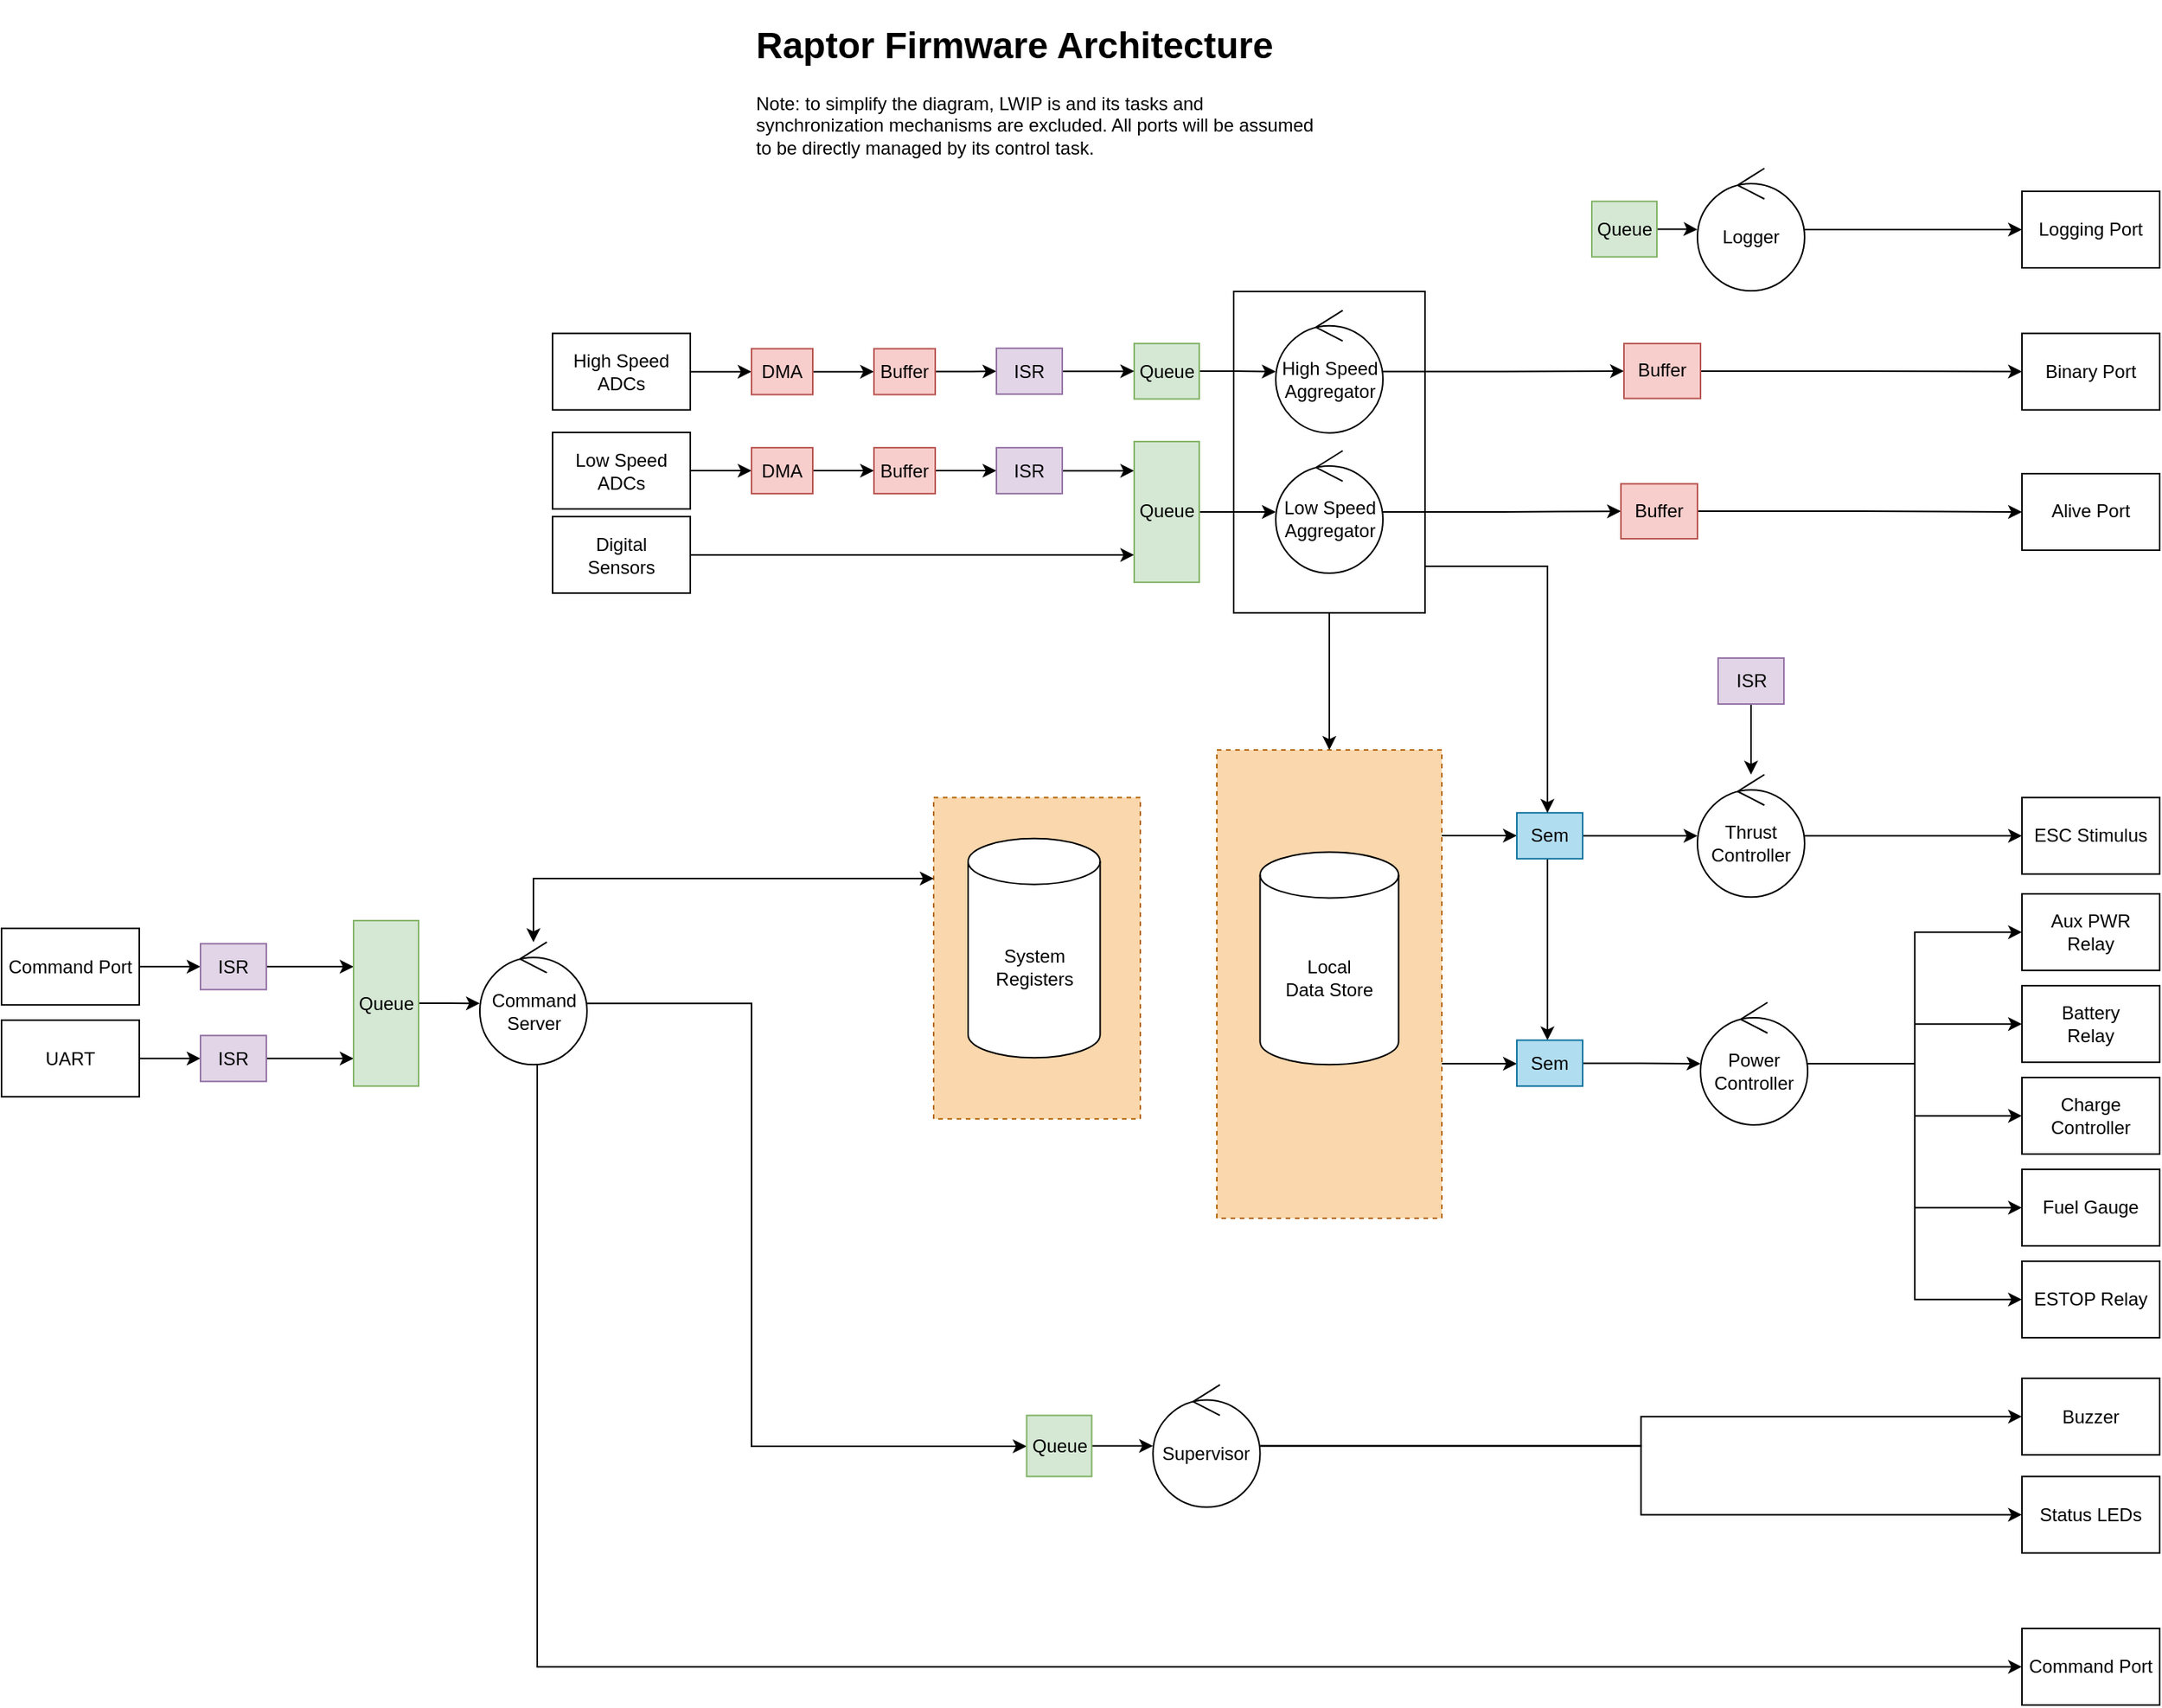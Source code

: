 <mxfile version="23.1.6" type="github">
  <diagram name="ページ1" id="frAd9zVA6C1hqHkERggT">
    <mxGraphModel dx="3493" dy="1102" grid="1" gridSize="10" guides="1" tooltips="1" connect="1" arrows="1" fold="1" page="1" pageScale="1" pageWidth="827" pageHeight="1169" math="0" shadow="0">
      <root>
        <mxCell id="0" />
        <mxCell id="1" parent="0" />
        <mxCell id="r4WBuM0c1a_yxzvFEJgT-270" value="" style="rounded=0;whiteSpace=wrap;html=1;fillColor=#fad7ac;strokeColor=#b46504;dashed=1;" vertex="1" parent="1">
          <mxGeometry x="139" y="541.12" width="135" height="210" as="geometry" />
        </mxCell>
        <mxCell id="r4WBuM0c1a_yxzvFEJgT-285" style="edgeStyle=orthogonalEdgeStyle;rounded=0;orthogonalLoop=1;jettySize=auto;html=1;" edge="1" parent="1" source="r4WBuM0c1a_yxzvFEJgT-267" target="r4WBuM0c1a_yxzvFEJgT-282">
          <mxGeometry relative="1" as="geometry">
            <Array as="points">
              <mxPoint x="480" y="566" />
              <mxPoint x="480" y="566" />
            </Array>
          </mxGeometry>
        </mxCell>
        <mxCell id="r4WBuM0c1a_yxzvFEJgT-288" style="edgeStyle=orthogonalEdgeStyle;rounded=0;orthogonalLoop=1;jettySize=auto;html=1;" edge="1" parent="1" source="r4WBuM0c1a_yxzvFEJgT-267" target="r4WBuM0c1a_yxzvFEJgT-273">
          <mxGeometry relative="1" as="geometry">
            <Array as="points">
              <mxPoint x="480" y="715" />
              <mxPoint x="480" y="715" />
            </Array>
          </mxGeometry>
        </mxCell>
        <mxCell id="r4WBuM0c1a_yxzvFEJgT-267" value="" style="rounded=0;whiteSpace=wrap;html=1;fillColor=#fad7ac;strokeColor=#b46504;dashed=1;" vertex="1" parent="1">
          <mxGeometry x="324" y="510" width="147" height="306" as="geometry" />
        </mxCell>
        <mxCell id="r4WBuM0c1a_yxzvFEJgT-261" style="edgeStyle=orthogonalEdgeStyle;rounded=0;orthogonalLoop=1;jettySize=auto;html=1;" edge="1" parent="1" source="r4WBuM0c1a_yxzvFEJgT-191" target="r4WBuM0c1a_yxzvFEJgT-267">
          <mxGeometry relative="1" as="geometry">
            <mxPoint x="397.5" y="467.15" as="targetPoint" />
          </mxGeometry>
        </mxCell>
        <mxCell id="r4WBuM0c1a_yxzvFEJgT-280" style="edgeStyle=orthogonalEdgeStyle;rounded=0;orthogonalLoop=1;jettySize=auto;html=1;" edge="1" parent="1" source="r4WBuM0c1a_yxzvFEJgT-191" target="r4WBuM0c1a_yxzvFEJgT-282">
          <mxGeometry relative="1" as="geometry">
            <mxPoint x="651.5" y="465" as="targetPoint" />
            <Array as="points">
              <mxPoint x="540" y="390" />
            </Array>
          </mxGeometry>
        </mxCell>
        <mxCell id="r4WBuM0c1a_yxzvFEJgT-287" style="edgeStyle=orthogonalEdgeStyle;rounded=0;orthogonalLoop=1;jettySize=auto;html=1;" edge="1" parent="1" source="r4WBuM0c1a_yxzvFEJgT-191" target="r4WBuM0c1a_yxzvFEJgT-273">
          <mxGeometry relative="1" as="geometry">
            <Array as="points">
              <mxPoint x="540" y="390" />
            </Array>
          </mxGeometry>
        </mxCell>
        <mxCell id="r4WBuM0c1a_yxzvFEJgT-191" value="" style="rounded=0;whiteSpace=wrap;html=1;" vertex="1" parent="1">
          <mxGeometry x="335" y="210.42" width="125" height="210" as="geometry" />
        </mxCell>
        <mxCell id="r4WBuM0c1a_yxzvFEJgT-183" style="edgeStyle=orthogonalEdgeStyle;rounded=0;orthogonalLoop=1;jettySize=auto;html=1;" edge="1" parent="1" source="r4WBuM0c1a_yxzvFEJgT-1" target="r4WBuM0c1a_yxzvFEJgT-180">
          <mxGeometry relative="1" as="geometry">
            <Array as="points">
              <mxPoint x="190" y="382.42" />
              <mxPoint x="190" y="382.42" />
            </Array>
          </mxGeometry>
        </mxCell>
        <mxCell id="r4WBuM0c1a_yxzvFEJgT-1" value="Digital&lt;br&gt;Sensors" style="rounded=0;whiteSpace=wrap;html=1;" vertex="1" parent="1">
          <mxGeometry x="-110" y="357.56" width="90" height="50" as="geometry" />
        </mxCell>
        <mxCell id="r4WBuM0c1a_yxzvFEJgT-2" style="edgeStyle=orthogonalEdgeStyle;rounded=0;orthogonalLoop=1;jettySize=auto;html=1;" edge="1" parent="1" source="r4WBuM0c1a_yxzvFEJgT-3" target="r4WBuM0c1a_yxzvFEJgT-90">
          <mxGeometry relative="1" as="geometry">
            <mxPoint x="60" y="262.82" as="targetPoint" />
          </mxGeometry>
        </mxCell>
        <mxCell id="r4WBuM0c1a_yxzvFEJgT-3" value="High Speed ADCs" style="rounded=0;whiteSpace=wrap;html=1;" vertex="1" parent="1">
          <mxGeometry x="-110" y="237.82" width="90" height="50" as="geometry" />
        </mxCell>
        <mxCell id="r4WBuM0c1a_yxzvFEJgT-13" value="Aux PWR&lt;br&gt;Relay" style="rounded=0;whiteSpace=wrap;html=1;" vertex="1" parent="1">
          <mxGeometry x="850" y="604.07" width="90" height="50" as="geometry" />
        </mxCell>
        <mxCell id="r4WBuM0c1a_yxzvFEJgT-14" value="Battery&lt;br&gt;Relay" style="rounded=0;whiteSpace=wrap;html=1;" vertex="1" parent="1">
          <mxGeometry x="850" y="664.07" width="90" height="50" as="geometry" />
        </mxCell>
        <mxCell id="r4WBuM0c1a_yxzvFEJgT-15" value="Binary Port" style="rounded=0;whiteSpace=wrap;html=1;" vertex="1" parent="1">
          <mxGeometry x="850" y="237.82" width="90" height="50" as="geometry" />
        </mxCell>
        <mxCell id="r4WBuM0c1a_yxzvFEJgT-16" value="Alive Port" style="rounded=0;whiteSpace=wrap;html=1;" vertex="1" parent="1">
          <mxGeometry x="850" y="329.49" width="90" height="50" as="geometry" />
        </mxCell>
        <mxCell id="r4WBuM0c1a_yxzvFEJgT-17" value="Command Port" style="rounded=0;whiteSpace=wrap;html=1;" vertex="1" parent="1">
          <mxGeometry x="850" y="1084.07" width="90" height="50" as="geometry" />
        </mxCell>
        <mxCell id="r4WBuM0c1a_yxzvFEJgT-18" value="Logging Port" style="rounded=0;whiteSpace=wrap;html=1;" vertex="1" parent="1">
          <mxGeometry x="850" y="145.01" width="90" height="50" as="geometry" />
        </mxCell>
        <mxCell id="r4WBuM0c1a_yxzvFEJgT-19" value="Charge Controller" style="rounded=0;whiteSpace=wrap;html=1;" vertex="1" parent="1">
          <mxGeometry x="850" y="724.07" width="90" height="50" as="geometry" />
        </mxCell>
        <mxCell id="r4WBuM0c1a_yxzvFEJgT-20" value="Fuel Gauge" style="rounded=0;whiteSpace=wrap;html=1;" vertex="1" parent="1">
          <mxGeometry x="850" y="784.07" width="90" height="50" as="geometry" />
        </mxCell>
        <mxCell id="r4WBuM0c1a_yxzvFEJgT-161" style="edgeStyle=orthogonalEdgeStyle;rounded=0;orthogonalLoop=1;jettySize=auto;html=1;" edge="1" parent="1" source="r4WBuM0c1a_yxzvFEJgT-202" target="r4WBuM0c1a_yxzvFEJgT-15">
          <mxGeometry relative="1" as="geometry" />
        </mxCell>
        <mxCell id="r4WBuM0c1a_yxzvFEJgT-27" value="High Speed&lt;br&gt;Aggregator" style="ellipse;shape=umlControl;whiteSpace=wrap;html=1;" vertex="1" parent="1">
          <mxGeometry x="362.5" y="222.82" width="70" height="80" as="geometry" />
        </mxCell>
        <mxCell id="r4WBuM0c1a_yxzvFEJgT-164" style="edgeStyle=orthogonalEdgeStyle;rounded=0;orthogonalLoop=1;jettySize=auto;html=1;" edge="1" parent="1" source="r4WBuM0c1a_yxzvFEJgT-34" target="r4WBuM0c1a_yxzvFEJgT-158">
          <mxGeometry relative="1" as="geometry" />
        </mxCell>
        <mxCell id="r4WBuM0c1a_yxzvFEJgT-34" value="Command Port" style="rounded=0;whiteSpace=wrap;html=1;" vertex="1" parent="1">
          <mxGeometry x="-470" y="626.61" width="90" height="50" as="geometry" />
        </mxCell>
        <mxCell id="r4WBuM0c1a_yxzvFEJgT-167" style="edgeStyle=orthogonalEdgeStyle;rounded=0;orthogonalLoop=1;jettySize=auto;html=1;" edge="1" parent="1" source="r4WBuM0c1a_yxzvFEJgT-36" target="r4WBuM0c1a_yxzvFEJgT-166">
          <mxGeometry relative="1" as="geometry" />
        </mxCell>
        <mxCell id="r4WBuM0c1a_yxzvFEJgT-36" value="UART" style="rounded=0;whiteSpace=wrap;html=1;" vertex="1" parent="1">
          <mxGeometry x="-470" y="686.61" width="90" height="50" as="geometry" />
        </mxCell>
        <mxCell id="r4WBuM0c1a_yxzvFEJgT-89" style="edgeStyle=orthogonalEdgeStyle;rounded=0;orthogonalLoop=1;jettySize=auto;html=1;" edge="1" parent="1" source="r4WBuM0c1a_yxzvFEJgT-90" target="r4WBuM0c1a_yxzvFEJgT-91">
          <mxGeometry relative="1" as="geometry" />
        </mxCell>
        <mxCell id="r4WBuM0c1a_yxzvFEJgT-90" value="DMA" style="rounded=0;whiteSpace=wrap;html=1;fillColor=#f8cecc;strokeColor=#b85450;" vertex="1" parent="1">
          <mxGeometry x="20" y="247.82" width="40" height="30" as="geometry" />
        </mxCell>
        <mxCell id="r4WBuM0c1a_yxzvFEJgT-139" style="edgeStyle=orthogonalEdgeStyle;rounded=0;orthogonalLoop=1;jettySize=auto;html=1;" edge="1" parent="1" source="r4WBuM0c1a_yxzvFEJgT-91" target="r4WBuM0c1a_yxzvFEJgT-138">
          <mxGeometry relative="1" as="geometry" />
        </mxCell>
        <mxCell id="r4WBuM0c1a_yxzvFEJgT-91" value="Buffer" style="rounded=0;whiteSpace=wrap;html=1;fillColor=#f8cecc;strokeColor=#b85450;" vertex="1" parent="1">
          <mxGeometry x="100" y="247.82" width="40" height="30" as="geometry" />
        </mxCell>
        <mxCell id="r4WBuM0c1a_yxzvFEJgT-194" style="edgeStyle=orthogonalEdgeStyle;rounded=0;orthogonalLoop=1;jettySize=auto;html=1;" edge="1" parent="1" source="r4WBuM0c1a_yxzvFEJgT-106" target="r4WBuM0c1a_yxzvFEJgT-27">
          <mxGeometry relative="1" as="geometry" />
        </mxCell>
        <mxCell id="r4WBuM0c1a_yxzvFEJgT-106" value="Queue" style="rounded=0;whiteSpace=wrap;html=1;fillColor=#d5e8d4;strokeColor=#82b366;" vertex="1" parent="1">
          <mxGeometry x="270" y="244.44" width="42.5" height="36.25" as="geometry" />
        </mxCell>
        <mxCell id="r4WBuM0c1a_yxzvFEJgT-140" style="edgeStyle=orthogonalEdgeStyle;rounded=0;orthogonalLoop=1;jettySize=auto;html=1;" edge="1" parent="1" source="r4WBuM0c1a_yxzvFEJgT-138" target="r4WBuM0c1a_yxzvFEJgT-106">
          <mxGeometry relative="1" as="geometry" />
        </mxCell>
        <mxCell id="r4WBuM0c1a_yxzvFEJgT-138" value="ISR" style="rounded=0;whiteSpace=wrap;html=1;fillColor=#e1d5e7;strokeColor=#9673a6;" vertex="1" parent="1">
          <mxGeometry x="180" y="247.56" width="43" height="30" as="geometry" />
        </mxCell>
        <mxCell id="r4WBuM0c1a_yxzvFEJgT-148" style="edgeStyle=orthogonalEdgeStyle;rounded=0;orthogonalLoop=1;jettySize=auto;html=1;" edge="1" parent="1" source="r4WBuM0c1a_yxzvFEJgT-142" target="r4WBuM0c1a_yxzvFEJgT-18">
          <mxGeometry relative="1" as="geometry">
            <mxPoint x="705" y="264.84" as="targetPoint" />
          </mxGeometry>
        </mxCell>
        <mxCell id="r4WBuM0c1a_yxzvFEJgT-142" value="Logger" style="ellipse;shape=umlControl;whiteSpace=wrap;html=1;" vertex="1" parent="1">
          <mxGeometry x="638" y="130" width="70" height="80" as="geometry" />
        </mxCell>
        <mxCell id="r4WBuM0c1a_yxzvFEJgT-143" style="edgeStyle=orthogonalEdgeStyle;rounded=0;orthogonalLoop=1;jettySize=auto;html=1;" edge="1" parent="1" source="r4WBuM0c1a_yxzvFEJgT-144" target="r4WBuM0c1a_yxzvFEJgT-142">
          <mxGeometry relative="1" as="geometry" />
        </mxCell>
        <mxCell id="r4WBuM0c1a_yxzvFEJgT-144" value="Queue" style="rounded=0;whiteSpace=wrap;html=1;fillColor=#d5e8d4;strokeColor=#82b366;" vertex="1" parent="1">
          <mxGeometry x="569" y="151.59" width="42.5" height="36.25" as="geometry" />
        </mxCell>
        <mxCell id="r4WBuM0c1a_yxzvFEJgT-248" style="edgeStyle=orthogonalEdgeStyle;rounded=0;orthogonalLoop=1;jettySize=auto;html=1;" edge="1" parent="1" source="r4WBuM0c1a_yxzvFEJgT-152" target="r4WBuM0c1a_yxzvFEJgT-245">
          <mxGeometry relative="1" as="geometry">
            <Array as="points">
              <mxPoint x="20" y="676" />
              <mxPoint x="20" y="965" />
            </Array>
          </mxGeometry>
        </mxCell>
        <mxCell id="r4WBuM0c1a_yxzvFEJgT-249" style="edgeStyle=orthogonalEdgeStyle;rounded=0;orthogonalLoop=1;jettySize=auto;html=1;startArrow=classic;startFill=1;" edge="1" parent="1" source="r4WBuM0c1a_yxzvFEJgT-152" target="r4WBuM0c1a_yxzvFEJgT-270">
          <mxGeometry relative="1" as="geometry">
            <mxPoint x="110" y="594.07" as="targetPoint" />
            <Array as="points">
              <mxPoint x="-123" y="594" />
            </Array>
          </mxGeometry>
        </mxCell>
        <mxCell id="r4WBuM0c1a_yxzvFEJgT-250" style="edgeStyle=orthogonalEdgeStyle;rounded=0;orthogonalLoop=1;jettySize=auto;html=1;entryX=0;entryY=0.5;entryDx=0;entryDy=0;" edge="1" parent="1" source="r4WBuM0c1a_yxzvFEJgT-152" target="r4WBuM0c1a_yxzvFEJgT-17">
          <mxGeometry relative="1" as="geometry">
            <Array as="points">
              <mxPoint x="-120" y="1109" />
            </Array>
          </mxGeometry>
        </mxCell>
        <mxCell id="r4WBuM0c1a_yxzvFEJgT-152" value="Command Server" style="ellipse;shape=umlControl;whiteSpace=wrap;html=1;" vertex="1" parent="1">
          <mxGeometry x="-157.5" y="635.61" width="70" height="80" as="geometry" />
        </mxCell>
        <mxCell id="r4WBuM0c1a_yxzvFEJgT-154" value="System&lt;br&gt;&lt;div style=&quot;&quot;&gt;Registers&lt;/div&gt;" style="shape=cylinder3;whiteSpace=wrap;html=1;boundedLbl=1;backgroundOutline=1;size=15;" vertex="1" parent="1">
          <mxGeometry x="161.5" y="567.85" width="86.25" height="143.27" as="geometry" />
        </mxCell>
        <mxCell id="r4WBuM0c1a_yxzvFEJgT-196" style="edgeStyle=orthogonalEdgeStyle;rounded=0;orthogonalLoop=1;jettySize=auto;html=1;entryX=0;entryY=0.5;entryDx=0;entryDy=0;" edge="1" parent="1" source="r4WBuM0c1a_yxzvFEJgT-155" target="r4WBuM0c1a_yxzvFEJgT-13">
          <mxGeometry relative="1" as="geometry" />
        </mxCell>
        <mxCell id="r4WBuM0c1a_yxzvFEJgT-197" style="edgeStyle=orthogonalEdgeStyle;rounded=0;orthogonalLoop=1;jettySize=auto;html=1;" edge="1" parent="1" source="r4WBuM0c1a_yxzvFEJgT-155" target="r4WBuM0c1a_yxzvFEJgT-14">
          <mxGeometry relative="1" as="geometry" />
        </mxCell>
        <mxCell id="r4WBuM0c1a_yxzvFEJgT-198" style="edgeStyle=orthogonalEdgeStyle;rounded=0;orthogonalLoop=1;jettySize=auto;html=1;" edge="1" parent="1" source="r4WBuM0c1a_yxzvFEJgT-155" target="r4WBuM0c1a_yxzvFEJgT-19">
          <mxGeometry relative="1" as="geometry" />
        </mxCell>
        <mxCell id="r4WBuM0c1a_yxzvFEJgT-199" style="edgeStyle=orthogonalEdgeStyle;rounded=0;orthogonalLoop=1;jettySize=auto;html=1;entryX=0;entryY=0.5;entryDx=0;entryDy=0;" edge="1" parent="1" source="r4WBuM0c1a_yxzvFEJgT-155" target="r4WBuM0c1a_yxzvFEJgT-20">
          <mxGeometry relative="1" as="geometry" />
        </mxCell>
        <mxCell id="r4WBuM0c1a_yxzvFEJgT-212" style="edgeStyle=orthogonalEdgeStyle;rounded=0;orthogonalLoop=1;jettySize=auto;html=1;entryX=0;entryY=0.5;entryDx=0;entryDy=0;" edge="1" parent="1" source="r4WBuM0c1a_yxzvFEJgT-155" target="r4WBuM0c1a_yxzvFEJgT-210">
          <mxGeometry relative="1" as="geometry" />
        </mxCell>
        <mxCell id="r4WBuM0c1a_yxzvFEJgT-155" value="Power&lt;br&gt;Controller" style="ellipse;shape=umlControl;whiteSpace=wrap;html=1;" vertex="1" parent="1">
          <mxGeometry x="640" y="675.0" width="70" height="80" as="geometry" />
        </mxCell>
        <mxCell id="r4WBuM0c1a_yxzvFEJgT-211" style="edgeStyle=orthogonalEdgeStyle;rounded=0;orthogonalLoop=1;jettySize=auto;html=1;" edge="1" parent="1" source="r4WBuM0c1a_yxzvFEJgT-156" target="r4WBuM0c1a_yxzvFEJgT-209">
          <mxGeometry relative="1" as="geometry" />
        </mxCell>
        <mxCell id="r4WBuM0c1a_yxzvFEJgT-156" value="Thrust Controller" style="ellipse;shape=umlControl;whiteSpace=wrap;html=1;" vertex="1" parent="1">
          <mxGeometry x="638" y="526.12" width="70" height="80" as="geometry" />
        </mxCell>
        <mxCell id="r4WBuM0c1a_yxzvFEJgT-165" style="edgeStyle=orthogonalEdgeStyle;rounded=0;orthogonalLoop=1;jettySize=auto;html=1;" edge="1" parent="1" source="r4WBuM0c1a_yxzvFEJgT-158">
          <mxGeometry relative="1" as="geometry">
            <mxPoint x="-240" y="651.67" as="targetPoint" />
          </mxGeometry>
        </mxCell>
        <mxCell id="r4WBuM0c1a_yxzvFEJgT-158" value="ISR" style="rounded=0;whiteSpace=wrap;html=1;fillColor=#e1d5e7;strokeColor=#9673a6;" vertex="1" parent="1">
          <mxGeometry x="-340" y="636.61" width="43" height="30" as="geometry" />
        </mxCell>
        <mxCell id="r4WBuM0c1a_yxzvFEJgT-160" value="&lt;h1&gt;Raptor Firmware Architecture&lt;/h1&gt;&lt;p&gt;Note: to simplify the diagram, LWIP is and its tasks and synchronization mechanisms are excluded. All ports will be assumed to be directly managed by its control task.&lt;/p&gt;" style="text;html=1;spacing=5;spacingTop=-20;whiteSpace=wrap;overflow=hidden;rounded=0;" vertex="1" parent="1">
          <mxGeometry x="18" y="30" width="377" height="120" as="geometry" />
        </mxCell>
        <mxCell id="r4WBuM0c1a_yxzvFEJgT-169" style="edgeStyle=orthogonalEdgeStyle;rounded=0;orthogonalLoop=1;jettySize=auto;html=1;" edge="1" parent="1" source="r4WBuM0c1a_yxzvFEJgT-166">
          <mxGeometry relative="1" as="geometry">
            <mxPoint x="-240" y="711.67" as="targetPoint" />
          </mxGeometry>
        </mxCell>
        <mxCell id="r4WBuM0c1a_yxzvFEJgT-166" value="ISR" style="rounded=0;whiteSpace=wrap;html=1;fillColor=#e1d5e7;strokeColor=#9673a6;" vertex="1" parent="1">
          <mxGeometry x="-340" y="696.61" width="43" height="30" as="geometry" />
        </mxCell>
        <mxCell id="r4WBuM0c1a_yxzvFEJgT-173" style="edgeStyle=orthogonalEdgeStyle;rounded=0;orthogonalLoop=1;jettySize=auto;html=1;" edge="1" parent="1" source="r4WBuM0c1a_yxzvFEJgT-172" target="r4WBuM0c1a_yxzvFEJgT-152">
          <mxGeometry relative="1" as="geometry" />
        </mxCell>
        <mxCell id="r4WBuM0c1a_yxzvFEJgT-172" value="Queue" style="rounded=0;whiteSpace=wrap;html=1;fillColor=#d5e8d4;strokeColor=#82b366;" vertex="1" parent="1">
          <mxGeometry x="-240" y="621.54" width="42.5" height="108.14" as="geometry" />
        </mxCell>
        <mxCell id="r4WBuM0c1a_yxzvFEJgT-188" style="edgeStyle=orthogonalEdgeStyle;rounded=0;orthogonalLoop=1;jettySize=auto;html=1;" edge="1" parent="1" source="r4WBuM0c1a_yxzvFEJgT-176" target="r4WBuM0c1a_yxzvFEJgT-177">
          <mxGeometry relative="1" as="geometry" />
        </mxCell>
        <mxCell id="r4WBuM0c1a_yxzvFEJgT-176" value="Low Speed ADCs" style="rounded=0;whiteSpace=wrap;html=1;" vertex="1" parent="1">
          <mxGeometry x="-110" y="302.56" width="90" height="50" as="geometry" />
        </mxCell>
        <mxCell id="r4WBuM0c1a_yxzvFEJgT-186" style="edgeStyle=orthogonalEdgeStyle;rounded=0;orthogonalLoop=1;jettySize=auto;html=1;" edge="1" parent="1" source="r4WBuM0c1a_yxzvFEJgT-177" target="r4WBuM0c1a_yxzvFEJgT-178">
          <mxGeometry relative="1" as="geometry" />
        </mxCell>
        <mxCell id="r4WBuM0c1a_yxzvFEJgT-177" value="DMA" style="rounded=0;whiteSpace=wrap;html=1;fillColor=#f8cecc;strokeColor=#b85450;" vertex="1" parent="1">
          <mxGeometry x="20" y="312.56" width="40" height="30" as="geometry" />
        </mxCell>
        <mxCell id="r4WBuM0c1a_yxzvFEJgT-185" style="edgeStyle=orthogonalEdgeStyle;rounded=0;orthogonalLoop=1;jettySize=auto;html=1;entryX=0;entryY=0.5;entryDx=0;entryDy=0;" edge="1" parent="1" source="r4WBuM0c1a_yxzvFEJgT-178" target="r4WBuM0c1a_yxzvFEJgT-179">
          <mxGeometry relative="1" as="geometry" />
        </mxCell>
        <mxCell id="r4WBuM0c1a_yxzvFEJgT-178" value="Buffer" style="rounded=0;whiteSpace=wrap;html=1;fillColor=#f8cecc;strokeColor=#b85450;" vertex="1" parent="1">
          <mxGeometry x="100" y="312.56" width="40" height="30" as="geometry" />
        </mxCell>
        <mxCell id="r4WBuM0c1a_yxzvFEJgT-242" style="edgeStyle=orthogonalEdgeStyle;rounded=0;orthogonalLoop=1;jettySize=auto;html=1;" edge="1" parent="1" source="r4WBuM0c1a_yxzvFEJgT-179" target="r4WBuM0c1a_yxzvFEJgT-180">
          <mxGeometry relative="1" as="geometry">
            <Array as="points">
              <mxPoint x="250" y="327.42" />
              <mxPoint x="250" y="327.42" />
            </Array>
          </mxGeometry>
        </mxCell>
        <mxCell id="r4WBuM0c1a_yxzvFEJgT-179" value="ISR" style="rounded=0;whiteSpace=wrap;html=1;fillColor=#e1d5e7;strokeColor=#9673a6;" vertex="1" parent="1">
          <mxGeometry x="180" y="312.56" width="43" height="30" as="geometry" />
        </mxCell>
        <mxCell id="r4WBuM0c1a_yxzvFEJgT-193" style="edgeStyle=orthogonalEdgeStyle;rounded=0;orthogonalLoop=1;jettySize=auto;html=1;" edge="1" parent="1" source="r4WBuM0c1a_yxzvFEJgT-180" target="r4WBuM0c1a_yxzvFEJgT-190">
          <mxGeometry relative="1" as="geometry" />
        </mxCell>
        <mxCell id="r4WBuM0c1a_yxzvFEJgT-180" value="Queue" style="rounded=0;whiteSpace=wrap;html=1;fillColor=#d5e8d4;strokeColor=#82b366;" vertex="1" parent="1">
          <mxGeometry x="270" y="308.55" width="42.5" height="91.87" as="geometry" />
        </mxCell>
        <mxCell id="r4WBuM0c1a_yxzvFEJgT-192" style="edgeStyle=orthogonalEdgeStyle;rounded=0;orthogonalLoop=1;jettySize=auto;html=1;" edge="1" parent="1" source="r4WBuM0c1a_yxzvFEJgT-200" target="r4WBuM0c1a_yxzvFEJgT-16">
          <mxGeometry relative="1" as="geometry" />
        </mxCell>
        <mxCell id="r4WBuM0c1a_yxzvFEJgT-190" value="Low Speed Aggregator" style="ellipse;shape=umlControl;whiteSpace=wrap;html=1;" vertex="1" parent="1">
          <mxGeometry x="362.5" y="314.49" width="70" height="80" as="geometry" />
        </mxCell>
        <mxCell id="r4WBuM0c1a_yxzvFEJgT-201" value="" style="edgeStyle=orthogonalEdgeStyle;rounded=0;orthogonalLoop=1;jettySize=auto;html=1;" edge="1" parent="1" source="r4WBuM0c1a_yxzvFEJgT-190" target="r4WBuM0c1a_yxzvFEJgT-200">
          <mxGeometry relative="1" as="geometry">
            <mxPoint x="433" y="365.15" as="sourcePoint" />
            <mxPoint x="528" y="356.15" as="targetPoint" />
          </mxGeometry>
        </mxCell>
        <mxCell id="r4WBuM0c1a_yxzvFEJgT-200" value="Buffer" style="rounded=0;whiteSpace=wrap;html=1;fillColor=#f8cecc;strokeColor=#b85450;" vertex="1" parent="1">
          <mxGeometry x="588" y="336.13" width="50" height="35.88" as="geometry" />
        </mxCell>
        <mxCell id="r4WBuM0c1a_yxzvFEJgT-203" value="" style="edgeStyle=orthogonalEdgeStyle;rounded=0;orthogonalLoop=1;jettySize=auto;html=1;" edge="1" parent="1" source="r4WBuM0c1a_yxzvFEJgT-27" target="r4WBuM0c1a_yxzvFEJgT-202">
          <mxGeometry relative="1" as="geometry">
            <mxPoint x="433" y="264.15" as="sourcePoint" />
            <mxPoint x="530" y="264.621" as="targetPoint" />
          </mxGeometry>
        </mxCell>
        <mxCell id="r4WBuM0c1a_yxzvFEJgT-202" value="Buffer" style="rounded=0;whiteSpace=wrap;html=1;fillColor=#f8cecc;strokeColor=#b85450;" vertex="1" parent="1">
          <mxGeometry x="590" y="244.46" width="50" height="35.88" as="geometry" />
        </mxCell>
        <mxCell id="r4WBuM0c1a_yxzvFEJgT-209" value="ESC Stimulus" style="rounded=0;whiteSpace=wrap;html=1;" vertex="1" parent="1">
          <mxGeometry x="850" y="541.12" width="90" height="50" as="geometry" />
        </mxCell>
        <mxCell id="r4WBuM0c1a_yxzvFEJgT-210" value="ESTOP Relay" style="rounded=0;whiteSpace=wrap;html=1;" vertex="1" parent="1">
          <mxGeometry x="850" y="844.07" width="90" height="50" as="geometry" />
        </mxCell>
        <mxCell id="r4WBuM0c1a_yxzvFEJgT-218" value="Local&lt;br&gt;Data Store" style="shape=cylinder3;whiteSpace=wrap;html=1;boundedLbl=1;backgroundOutline=1;size=15;" vertex="1" parent="1">
          <mxGeometry x="352.25" y="576.73" width="90.5" height="138.88" as="geometry" />
        </mxCell>
        <mxCell id="r4WBuM0c1a_yxzvFEJgT-229" value="Buzzer" style="rounded=0;whiteSpace=wrap;html=1;" vertex="1" parent="1">
          <mxGeometry x="850" y="920.6" width="90" height="50" as="geometry" />
        </mxCell>
        <mxCell id="r4WBuM0c1a_yxzvFEJgT-230" value="Status LEDs" style="rounded=0;whiteSpace=wrap;html=1;" vertex="1" parent="1">
          <mxGeometry x="850" y="984.73" width="90" height="50" as="geometry" />
        </mxCell>
        <mxCell id="r4WBuM0c1a_yxzvFEJgT-276" style="edgeStyle=orthogonalEdgeStyle;rounded=0;orthogonalLoop=1;jettySize=auto;html=1;" edge="1" parent="1" source="r4WBuM0c1a_yxzvFEJgT-245" target="r4WBuM0c1a_yxzvFEJgT-271">
          <mxGeometry relative="1" as="geometry" />
        </mxCell>
        <mxCell id="r4WBuM0c1a_yxzvFEJgT-245" value="Queue" style="rounded=0;whiteSpace=wrap;html=1;fillColor=#d5e8d4;strokeColor=#82b366;" vertex="1" parent="1">
          <mxGeometry x="199.75" y="944.81" width="42.5" height="39.92" as="geometry" />
        </mxCell>
        <mxCell id="r4WBuM0c1a_yxzvFEJgT-278" style="edgeStyle=orthogonalEdgeStyle;rounded=0;orthogonalLoop=1;jettySize=auto;html=1;" edge="1" parent="1" source="r4WBuM0c1a_yxzvFEJgT-271" target="r4WBuM0c1a_yxzvFEJgT-229">
          <mxGeometry relative="1" as="geometry" />
        </mxCell>
        <mxCell id="r4WBuM0c1a_yxzvFEJgT-279" style="edgeStyle=orthogonalEdgeStyle;rounded=0;orthogonalLoop=1;jettySize=auto;html=1;" edge="1" parent="1" source="r4WBuM0c1a_yxzvFEJgT-271" target="r4WBuM0c1a_yxzvFEJgT-230">
          <mxGeometry relative="1" as="geometry" />
        </mxCell>
        <mxCell id="r4WBuM0c1a_yxzvFEJgT-271" value="Supervisor" style="ellipse;shape=umlControl;whiteSpace=wrap;html=1;" vertex="1" parent="1">
          <mxGeometry x="282.25" y="924.77" width="70" height="80" as="geometry" />
        </mxCell>
        <mxCell id="r4WBuM0c1a_yxzvFEJgT-274" style="edgeStyle=orthogonalEdgeStyle;rounded=0;orthogonalLoop=1;jettySize=auto;html=1;" edge="1" parent="1" source="r4WBuM0c1a_yxzvFEJgT-273" target="r4WBuM0c1a_yxzvFEJgT-155">
          <mxGeometry relative="1" as="geometry" />
        </mxCell>
        <mxCell id="r4WBuM0c1a_yxzvFEJgT-273" value="Sem" style="rounded=0;whiteSpace=wrap;html=1;fillColor=#b1ddf0;strokeColor=#10739e;" vertex="1" parent="1">
          <mxGeometry x="520" y="699.68" width="43" height="30" as="geometry" />
        </mxCell>
        <mxCell id="r4WBuM0c1a_yxzvFEJgT-284" style="edgeStyle=orthogonalEdgeStyle;rounded=0;orthogonalLoop=1;jettySize=auto;html=1;" edge="1" parent="1" source="r4WBuM0c1a_yxzvFEJgT-282" target="r4WBuM0c1a_yxzvFEJgT-156">
          <mxGeometry relative="1" as="geometry" />
        </mxCell>
        <mxCell id="r4WBuM0c1a_yxzvFEJgT-282" value="Sem" style="rounded=0;whiteSpace=wrap;html=1;fillColor=#b1ddf0;strokeColor=#10739e;" vertex="1" parent="1">
          <mxGeometry x="520" y="551.12" width="43" height="30" as="geometry" />
        </mxCell>
        <mxCell id="r4WBuM0c1a_yxzvFEJgT-291" style="edgeStyle=orthogonalEdgeStyle;rounded=0;orthogonalLoop=1;jettySize=auto;html=1;" edge="1" parent="1" source="r4WBuM0c1a_yxzvFEJgT-290" target="r4WBuM0c1a_yxzvFEJgT-156">
          <mxGeometry relative="1" as="geometry" />
        </mxCell>
        <mxCell id="r4WBuM0c1a_yxzvFEJgT-290" value="ISR" style="rounded=0;whiteSpace=wrap;html=1;fillColor=#e1d5e7;strokeColor=#9673a6;" vertex="1" parent="1">
          <mxGeometry x="651.5" y="450" width="43" height="30" as="geometry" />
        </mxCell>
      </root>
    </mxGraphModel>
  </diagram>
</mxfile>
